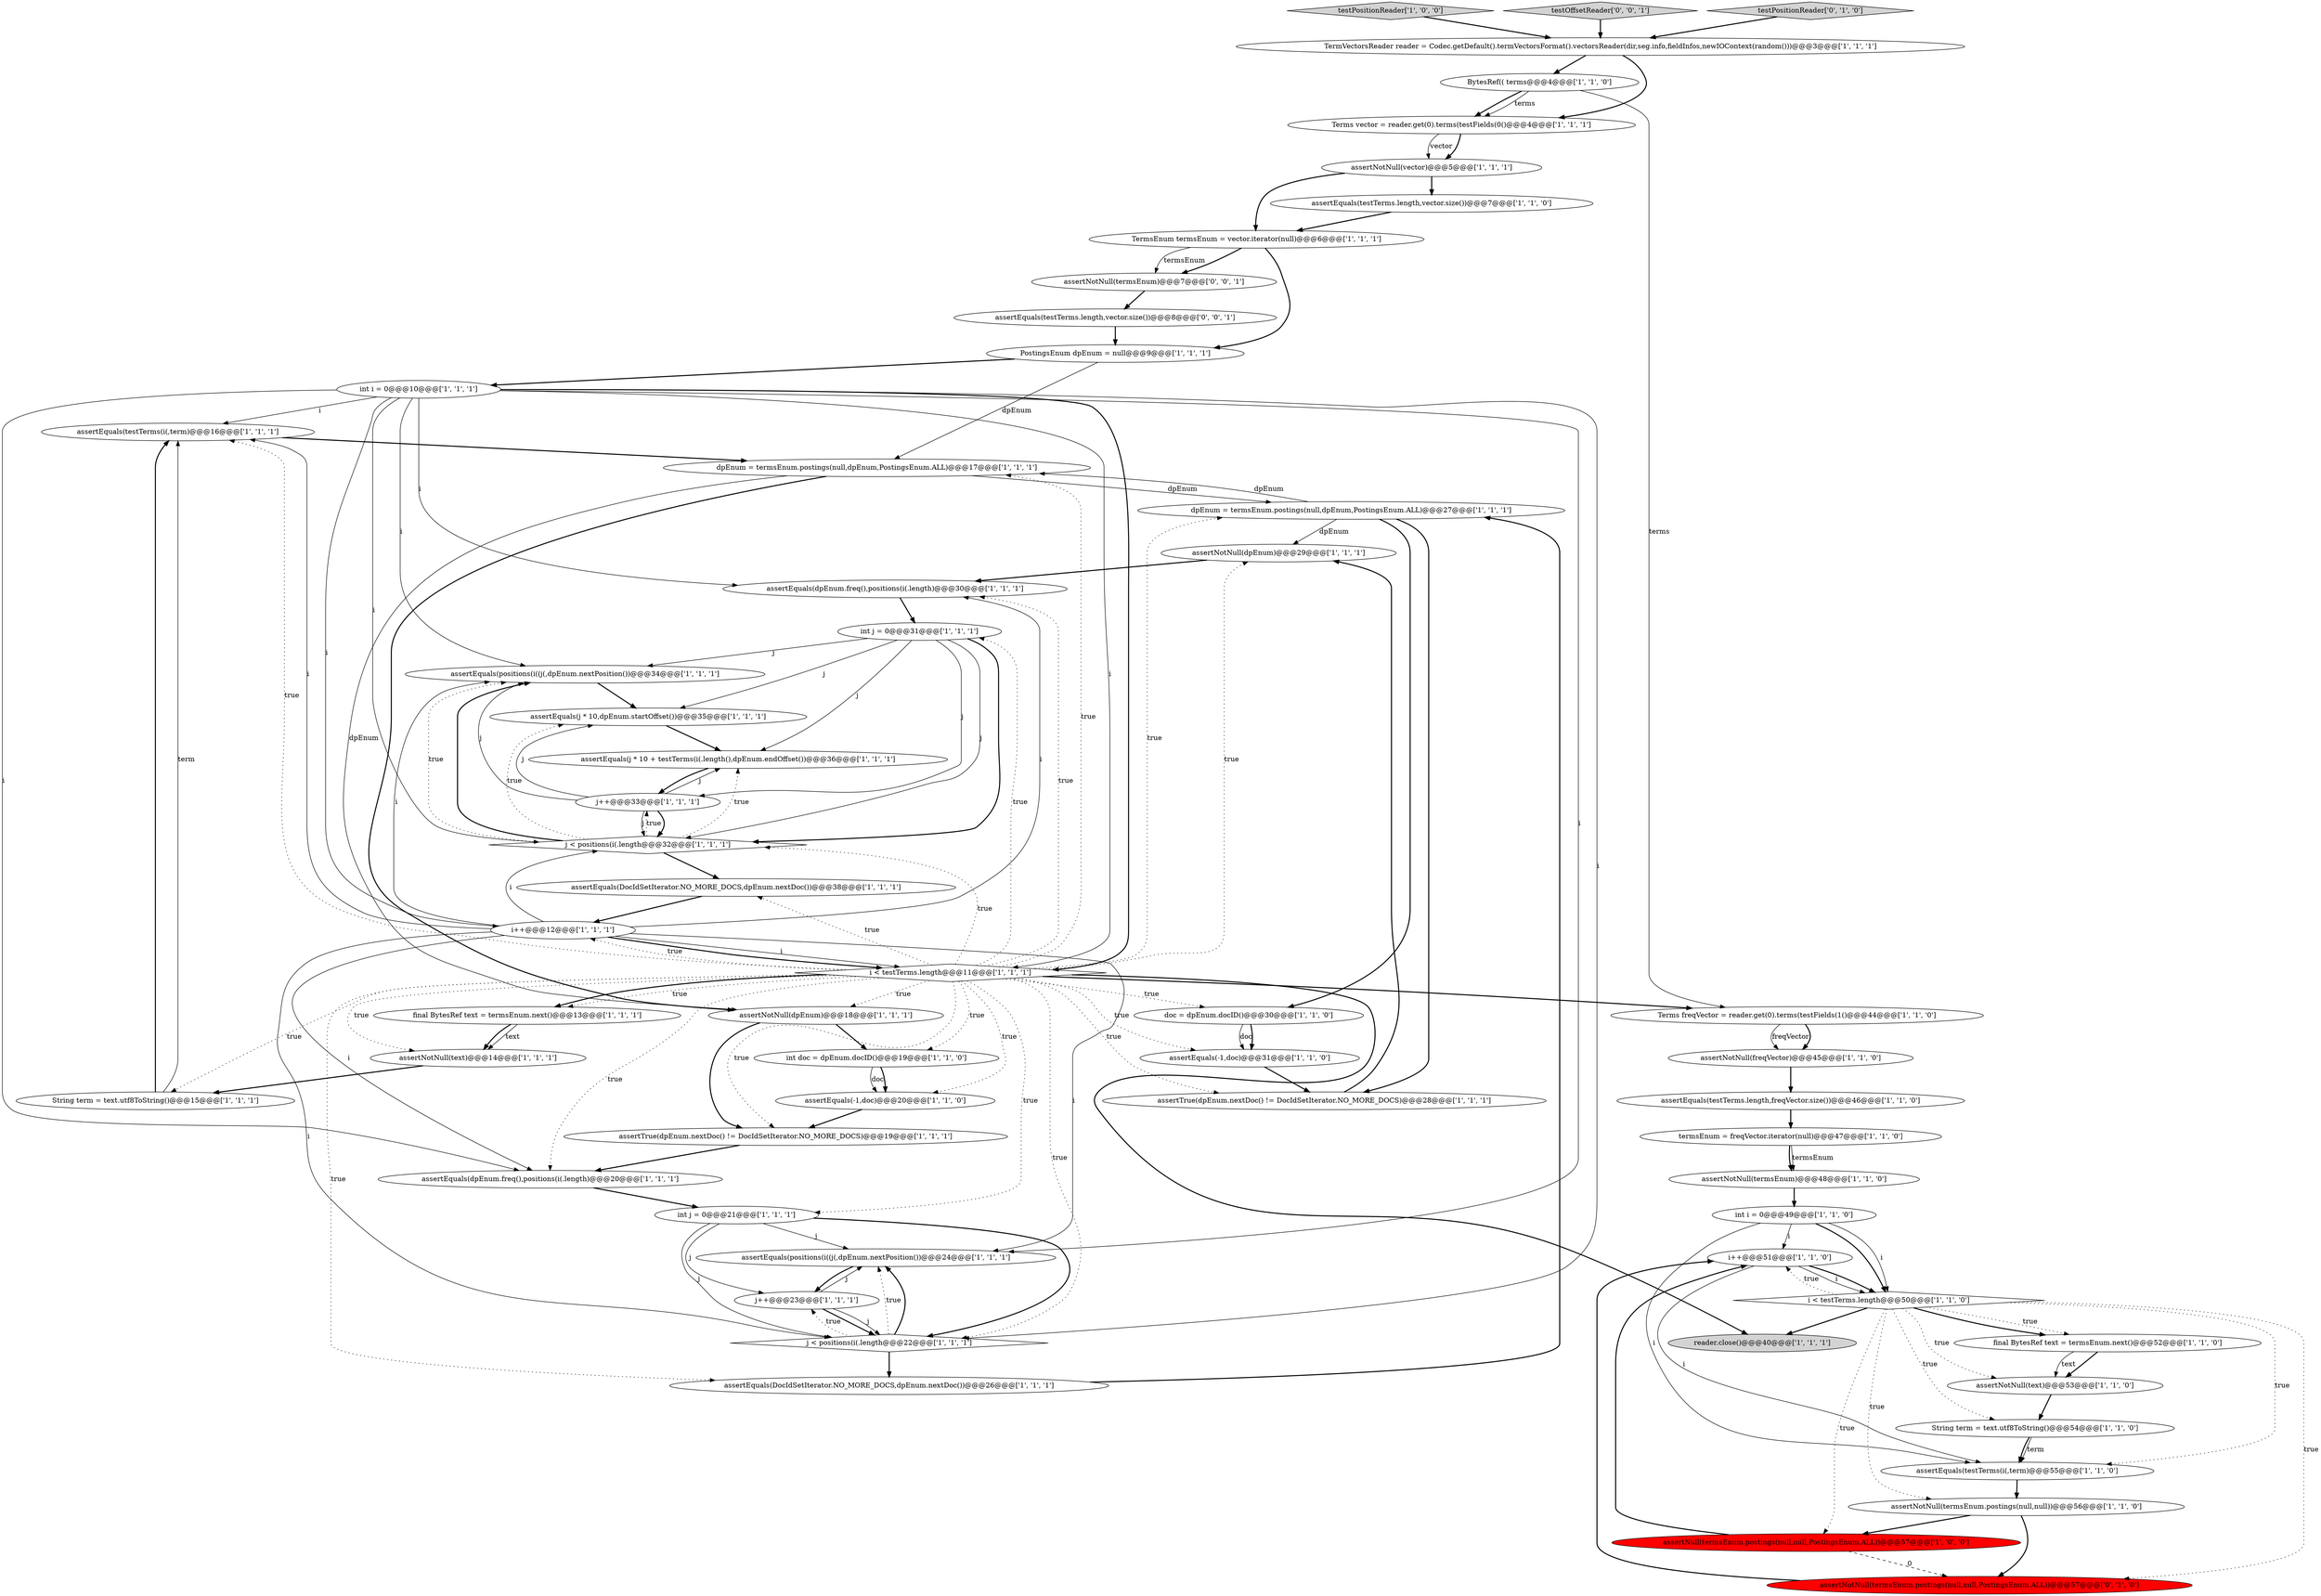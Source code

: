 digraph {
28 [style = filled, label = "assertEquals(testTerms(i(,term)@@@16@@@['1', '1', '1']", fillcolor = white, shape = ellipse image = "AAA0AAABBB1BBB"];
4 [style = filled, label = "termsEnum = freqVector.iterator(null)@@@47@@@['1', '1', '0']", fillcolor = white, shape = ellipse image = "AAA0AAABBB1BBB"];
14 [style = filled, label = "testPositionReader['1', '0', '0']", fillcolor = lightgray, shape = diamond image = "AAA0AAABBB1BBB"];
11 [style = filled, label = "TermsEnum termsEnum = vector.iterator(null)@@@6@@@['1', '1', '1']", fillcolor = white, shape = ellipse image = "AAA0AAABBB1BBB"];
49 [style = filled, label = "assertEquals(positions(i((j(,dpEnum.nextPosition())@@@34@@@['1', '1', '1']", fillcolor = white, shape = ellipse image = "AAA0AAABBB1BBB"];
16 [style = filled, label = "dpEnum = termsEnum.postings(null,dpEnum,PostingsEnum.ALL)@@@17@@@['1', '1', '1']", fillcolor = white, shape = ellipse image = "AAA0AAABBB1BBB"];
30 [style = filled, label = "assertNull(termsEnum.postings(null,null,PostingsEnum.ALL))@@@57@@@['1', '0', '0']", fillcolor = red, shape = ellipse image = "AAA1AAABBB1BBB"];
52 [style = filled, label = "int i = 0@@@49@@@['1', '1', '0']", fillcolor = white, shape = ellipse image = "AAA0AAABBB1BBB"];
0 [style = filled, label = "String term = text.utf8ToString()@@@15@@@['1', '1', '1']", fillcolor = white, shape = ellipse image = "AAA0AAABBB1BBB"];
3 [style = filled, label = "int doc = dpEnum.docID()@@@19@@@['1', '1', '0']", fillcolor = white, shape = ellipse image = "AAA0AAABBB1BBB"];
42 [style = filled, label = "j++@@@33@@@['1', '1', '1']", fillcolor = white, shape = ellipse image = "AAA0AAABBB1BBB"];
33 [style = filled, label = "doc = dpEnum.docID()@@@30@@@['1', '1', '0']", fillcolor = white, shape = ellipse image = "AAA0AAABBB1BBB"];
57 [style = filled, label = "testOffsetReader['0', '0', '1']", fillcolor = lightgray, shape = diamond image = "AAA0AAABBB3BBB"];
24 [style = filled, label = "assertTrue(dpEnum.nextDoc() != DocIdSetIterator.NO_MORE_DOCS)@@@28@@@['1', '1', '1']", fillcolor = white, shape = ellipse image = "AAA0AAABBB1BBB"];
34 [style = filled, label = "i++@@@12@@@['1', '1', '1']", fillcolor = white, shape = ellipse image = "AAA0AAABBB1BBB"];
44 [style = filled, label = "assertNotNull(termsEnum)@@@48@@@['1', '1', '0']", fillcolor = white, shape = ellipse image = "AAA0AAABBB1BBB"];
55 [style = filled, label = "testPositionReader['0', '1', '0']", fillcolor = lightgray, shape = diamond image = "AAA0AAABBB2BBB"];
51 [style = filled, label = "dpEnum = termsEnum.postings(null,dpEnum,PostingsEnum.ALL)@@@27@@@['1', '1', '1']", fillcolor = white, shape = ellipse image = "AAA0AAABBB1BBB"];
23 [style = filled, label = "assertEquals(positions(i((j(,dpEnum.nextPosition())@@@24@@@['1', '1', '1']", fillcolor = white, shape = ellipse image = "AAA0AAABBB1BBB"];
54 [style = filled, label = "assertNotNull(termsEnum.postings(null,null,PostingsEnum.ALL))@@@57@@@['0', '1', '0']", fillcolor = red, shape = ellipse image = "AAA1AAABBB2BBB"];
18 [style = filled, label = "i++@@@51@@@['1', '1', '0']", fillcolor = white, shape = ellipse image = "AAA0AAABBB1BBB"];
9 [style = filled, label = "assertEquals(testTerms(i(,term)@@@55@@@['1', '1', '0']", fillcolor = white, shape = ellipse image = "AAA0AAABBB1BBB"];
45 [style = filled, label = "j < positions(i(.length@@@22@@@['1', '1', '1']", fillcolor = white, shape = diamond image = "AAA0AAABBB1BBB"];
6 [style = filled, label = "i < testTerms.length@@@50@@@['1', '1', '0']", fillcolor = white, shape = diamond image = "AAA0AAABBB1BBB"];
25 [style = filled, label = "assertEquals(DocIdSetIterator.NO_MORE_DOCS,dpEnum.nextDoc())@@@26@@@['1', '1', '1']", fillcolor = white, shape = ellipse image = "AAA0AAABBB1BBB"];
39 [style = filled, label = "assertEquals(testTerms.length,freqVector.size())@@@46@@@['1', '1', '0']", fillcolor = white, shape = ellipse image = "AAA0AAABBB1BBB"];
1 [style = filled, label = "int j = 0@@@21@@@['1', '1', '1']", fillcolor = white, shape = ellipse image = "AAA0AAABBB1BBB"];
21 [style = filled, label = "int j = 0@@@31@@@['1', '1', '1']", fillcolor = white, shape = ellipse image = "AAA0AAABBB1BBB"];
27 [style = filled, label = "assertEquals(DocIdSetIterator.NO_MORE_DOCS,dpEnum.nextDoc())@@@38@@@['1', '1', '1']", fillcolor = white, shape = ellipse image = "AAA0AAABBB1BBB"];
48 [style = filled, label = "j < positions(i(.length@@@32@@@['1', '1', '1']", fillcolor = white, shape = diamond image = "AAA0AAABBB1BBB"];
40 [style = filled, label = "assertEquals(-1,doc)@@@20@@@['1', '1', '0']", fillcolor = white, shape = ellipse image = "AAA0AAABBB1BBB"];
15 [style = filled, label = "assertEquals(dpEnum.freq(),positions(i(.length)@@@30@@@['1', '1', '1']", fillcolor = white, shape = ellipse image = "AAA0AAABBB1BBB"];
5 [style = filled, label = "j++@@@23@@@['1', '1', '1']", fillcolor = white, shape = ellipse image = "AAA0AAABBB1BBB"];
29 [style = filled, label = "Terms vector = reader.get(0).terms(testFields(0()@@@4@@@['1', '1', '1']", fillcolor = white, shape = ellipse image = "AAA0AAABBB1BBB"];
17 [style = filled, label = "assertNotNull(text)@@@53@@@['1', '1', '0']", fillcolor = white, shape = ellipse image = "AAA0AAABBB1BBB"];
13 [style = filled, label = "final BytesRef text = termsEnum.next()@@@52@@@['1', '1', '0']", fillcolor = white, shape = ellipse image = "AAA0AAABBB1BBB"];
26 [style = filled, label = "assertTrue(dpEnum.nextDoc() != DocIdSetIterator.NO_MORE_DOCS)@@@19@@@['1', '1', '1']", fillcolor = white, shape = ellipse image = "AAA0AAABBB1BBB"];
50 [style = filled, label = "assertNotNull(dpEnum)@@@18@@@['1', '1', '1']", fillcolor = white, shape = ellipse image = "AAA0AAABBB1BBB"];
10 [style = filled, label = "assertNotNull(termsEnum.postings(null,null))@@@56@@@['1', '1', '0']", fillcolor = white, shape = ellipse image = "AAA0AAABBB1BBB"];
58 [style = filled, label = "assertEquals(testTerms.length,vector.size())@@@8@@@['0', '0', '1']", fillcolor = white, shape = ellipse image = "AAA0AAABBB3BBB"];
8 [style = filled, label = "assertEquals(j * 10 + testTerms(i(.length(),dpEnum.endOffset())@@@36@@@['1', '1', '1']", fillcolor = white, shape = ellipse image = "AAA0AAABBB1BBB"];
43 [style = filled, label = "assertEquals(j * 10,dpEnum.startOffset())@@@35@@@['1', '1', '1']", fillcolor = white, shape = ellipse image = "AAA0AAABBB1BBB"];
41 [style = filled, label = "assertEquals(dpEnum.freq(),positions(i(.length)@@@20@@@['1', '1', '1']", fillcolor = white, shape = ellipse image = "AAA0AAABBB1BBB"];
19 [style = filled, label = "assertEquals(testTerms.length,vector.size())@@@7@@@['1', '1', '0']", fillcolor = white, shape = ellipse image = "AAA0AAABBB1BBB"];
56 [style = filled, label = "assertNotNull(termsEnum)@@@7@@@['0', '0', '1']", fillcolor = white, shape = ellipse image = "AAA0AAABBB3BBB"];
35 [style = filled, label = "int i = 0@@@10@@@['1', '1', '1']", fillcolor = white, shape = ellipse image = "AAA0AAABBB1BBB"];
53 [style = filled, label = "assertEquals(-1,doc)@@@31@@@['1', '1', '0']", fillcolor = white, shape = ellipse image = "AAA0AAABBB1BBB"];
46 [style = filled, label = "BytesRef(( terms@@@4@@@['1', '1', '0']", fillcolor = white, shape = ellipse image = "AAA0AAABBB1BBB"];
47 [style = filled, label = "assertNotNull(text)@@@14@@@['1', '1', '1']", fillcolor = white, shape = ellipse image = "AAA0AAABBB1BBB"];
20 [style = filled, label = "assertNotNull(dpEnum)@@@29@@@['1', '1', '1']", fillcolor = white, shape = ellipse image = "AAA0AAABBB1BBB"];
31 [style = filled, label = "PostingsEnum dpEnum = null@@@9@@@['1', '1', '1']", fillcolor = white, shape = ellipse image = "AAA0AAABBB1BBB"];
38 [style = filled, label = "i < testTerms.length@@@11@@@['1', '1', '1']", fillcolor = white, shape = diamond image = "AAA0AAABBB1BBB"];
32 [style = filled, label = "reader.close()@@@40@@@['1', '1', '1']", fillcolor = lightgray, shape = ellipse image = "AAA0AAABBB1BBB"];
36 [style = filled, label = "assertNotNull(vector)@@@5@@@['1', '1', '1']", fillcolor = white, shape = ellipse image = "AAA0AAABBB1BBB"];
12 [style = filled, label = "final BytesRef text = termsEnum.next()@@@13@@@['1', '1', '1']", fillcolor = white, shape = ellipse image = "AAA0AAABBB1BBB"];
37 [style = filled, label = "assertNotNull(freqVector)@@@45@@@['1', '1', '0']", fillcolor = white, shape = ellipse image = "AAA0AAABBB1BBB"];
2 [style = filled, label = "Terms freqVector = reader.get(0).terms(testFields(1()@@@44@@@['1', '1', '0']", fillcolor = white, shape = ellipse image = "AAA0AAABBB1BBB"];
22 [style = filled, label = "TermVectorsReader reader = Codec.getDefault().termVectorsFormat().vectorsReader(dir,seg.info,fieldInfos,newIOContext(random()))@@@3@@@['1', '1', '1']", fillcolor = white, shape = ellipse image = "AAA0AAABBB1BBB"];
7 [style = filled, label = "String term = text.utf8ToString()@@@54@@@['1', '1', '0']", fillcolor = white, shape = ellipse image = "AAA0AAABBB1BBB"];
34->23 [style = solid, label="i"];
35->28 [style = solid, label="i"];
3->40 [style = solid, label="doc"];
35->34 [style = solid, label="i"];
35->49 [style = solid, label="i"];
38->34 [style = dotted, label="true"];
15->21 [style = bold, label=""];
38->41 [style = dotted, label="true"];
51->24 [style = bold, label=""];
10->54 [style = bold, label=""];
2->37 [style = solid, label="freqVector"];
38->12 [style = bold, label=""];
21->48 [style = bold, label=""];
19->11 [style = bold, label=""];
5->45 [style = bold, label=""];
42->48 [style = bold, label=""];
9->10 [style = bold, label=""];
34->45 [style = solid, label="i"];
30->18 [style = bold, label=""];
48->27 [style = bold, label=""];
4->44 [style = bold, label=""];
36->11 [style = bold, label=""];
12->47 [style = solid, label="text"];
1->45 [style = solid, label="j"];
21->8 [style = solid, label="j"];
45->5 [style = dotted, label="true"];
7->9 [style = bold, label=""];
42->8 [style = solid, label="j"];
12->47 [style = bold, label=""];
13->17 [style = bold, label=""];
38->21 [style = dotted, label="true"];
38->16 [style = dotted, label="true"];
45->25 [style = bold, label=""];
5->23 [style = solid, label="j"];
13->17 [style = solid, label="text"];
31->35 [style = bold, label=""];
38->15 [style = dotted, label="true"];
6->18 [style = dotted, label="true"];
38->48 [style = dotted, label="true"];
52->18 [style = solid, label="i"];
43->8 [style = bold, label=""];
40->26 [style = bold, label=""];
0->28 [style = solid, label="term"];
48->43 [style = dotted, label="true"];
35->38 [style = bold, label=""];
47->0 [style = bold, label=""];
20->15 [style = bold, label=""];
38->40 [style = dotted, label="true"];
21->42 [style = solid, label="j"];
25->51 [style = bold, label=""];
38->33 [style = dotted, label="true"];
6->32 [style = bold, label=""];
29->36 [style = bold, label=""];
18->9 [style = solid, label="i"];
38->12 [style = dotted, label="true"];
48->49 [style = bold, label=""];
22->46 [style = bold, label=""];
45->23 [style = dotted, label="true"];
11->56 [style = bold, label=""];
21->49 [style = solid, label="j"];
6->13 [style = dotted, label="true"];
38->20 [style = dotted, label="true"];
14->22 [style = bold, label=""];
21->43 [style = solid, label="j"];
50->3 [style = bold, label=""];
46->2 [style = solid, label="terms"];
42->43 [style = solid, label="j"];
4->44 [style = solid, label="termsEnum"];
51->20 [style = solid, label="dpEnum"];
16->51 [style = solid, label="dpEnum"];
39->4 [style = bold, label=""];
38->2 [style = bold, label=""];
38->32 [style = bold, label=""];
38->1 [style = dotted, label="true"];
51->16 [style = solid, label="dpEnum"];
24->20 [style = bold, label=""];
11->56 [style = solid, label="termsEnum"];
46->29 [style = solid, label="terms"];
56->58 [style = bold, label=""];
29->36 [style = solid, label="vector"];
35->23 [style = solid, label="i"];
52->9 [style = solid, label="i"];
38->24 [style = dotted, label="true"];
38->28 [style = dotted, label="true"];
6->54 [style = dotted, label="true"];
53->24 [style = bold, label=""];
5->45 [style = solid, label="j"];
6->7 [style = dotted, label="true"];
35->41 [style = solid, label="i"];
34->28 [style = solid, label="i"];
34->38 [style = bold, label=""];
1->45 [style = bold, label=""];
38->50 [style = dotted, label="true"];
51->33 [style = bold, label=""];
33->53 [style = solid, label="doc"];
18->6 [style = solid, label="i"];
34->49 [style = solid, label="i"];
34->48 [style = solid, label="i"];
23->5 [style = bold, label=""];
45->23 [style = bold, label=""];
38->27 [style = dotted, label="true"];
22->29 [style = bold, label=""];
38->25 [style = dotted, label="true"];
46->29 [style = bold, label=""];
16->50 [style = bold, label=""];
6->10 [style = dotted, label="true"];
11->31 [style = bold, label=""];
26->41 [style = bold, label=""];
27->34 [style = bold, label=""];
42->49 [style = solid, label="j"];
6->9 [style = dotted, label="true"];
18->6 [style = bold, label=""];
16->50 [style = solid, label="dpEnum"];
6->13 [style = bold, label=""];
52->6 [style = bold, label=""];
38->45 [style = dotted, label="true"];
35->38 [style = solid, label="i"];
10->30 [style = bold, label=""];
52->6 [style = solid, label="i"];
37->39 [style = bold, label=""];
36->19 [style = bold, label=""];
50->26 [style = bold, label=""];
6->30 [style = dotted, label="true"];
35->48 [style = solid, label="i"];
34->15 [style = solid, label="i"];
1->23 [style = solid, label="j"];
3->40 [style = bold, label=""];
48->42 [style = dotted, label="true"];
1->5 [style = solid, label="j"];
35->15 [style = solid, label="i"];
58->31 [style = bold, label=""];
35->45 [style = solid, label="i"];
38->0 [style = dotted, label="true"];
41->1 [style = bold, label=""];
34->41 [style = solid, label="i"];
42->48 [style = solid, label="j"];
28->16 [style = bold, label=""];
33->53 [style = bold, label=""];
49->43 [style = bold, label=""];
48->49 [style = dotted, label="true"];
6->17 [style = dotted, label="true"];
55->22 [style = bold, label=""];
17->7 [style = bold, label=""];
38->26 [style = dotted, label="true"];
7->9 [style = solid, label="term"];
38->3 [style = dotted, label="true"];
30->54 [style = dashed, label="0"];
8->42 [style = bold, label=""];
54->18 [style = bold, label=""];
38->53 [style = dotted, label="true"];
48->8 [style = dotted, label="true"];
44->52 [style = bold, label=""];
38->47 [style = dotted, label="true"];
57->22 [style = bold, label=""];
2->37 [style = bold, label=""];
31->16 [style = solid, label="dpEnum"];
21->48 [style = solid, label="j"];
38->51 [style = dotted, label="true"];
0->28 [style = bold, label=""];
34->38 [style = solid, label="i"];
}
